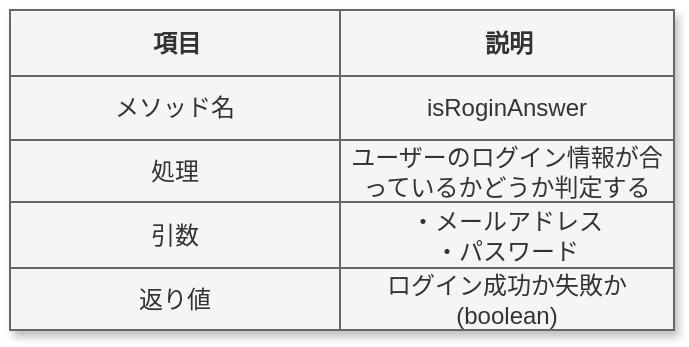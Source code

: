 <mxfile>
    <diagram id="EZ-XX845lmXV6Pq23vdc" name="ページ1">
        <mxGraphModel dx="378" dy="514" grid="0" gridSize="10" guides="1" tooltips="1" connect="1" arrows="1" fold="1" page="1" pageScale="1" pageWidth="827" pageHeight="1169" background="#ffffff" math="0" shadow="0">
            <root>
                <mxCell id="0"/>
                <mxCell id="1" parent="0"/>
                <mxCell id="2" value="Assets" style="childLayout=tableLayout;recursiveResize=0;strokeColor=#666666;fillColor=#f5f5f5;shadow=1;fontColor=#333333;" vertex="1" parent="1">
                    <mxGeometry x="65" y="193" width="332" height="160" as="geometry"/>
                </mxCell>
                <mxCell id="3" style="shape=tableRow;horizontal=0;startSize=0;swimlaneHead=0;swimlaneBody=0;top=0;left=0;bottom=0;right=0;dropTarget=0;collapsible=0;recursiveResize=0;expand=0;fontStyle=0;strokeColor=#666666;fillColor=#f5f5f5;fontColor=#333333;" vertex="1" parent="2">
                    <mxGeometry width="332" height="33" as="geometry"/>
                </mxCell>
                <mxCell id="4" value="項目" style="connectable=0;recursiveResize=0;strokeColor=#666666;fillColor=#f5f5f5;align=center;fontStyle=1;fontColor=#333333;html=1;" vertex="1" parent="3">
                    <mxGeometry width="165" height="33" as="geometry">
                        <mxRectangle width="165" height="33" as="alternateBounds"/>
                    </mxGeometry>
                </mxCell>
                <mxCell id="5" value="説明" style="connectable=0;recursiveResize=0;strokeColor=#666666;fillColor=#f5f5f5;align=center;fontStyle=1;fontColor=#333333;html=1;" vertex="1" parent="3">
                    <mxGeometry x="165" width="167" height="33" as="geometry">
                        <mxRectangle width="167" height="33" as="alternateBounds"/>
                    </mxGeometry>
                </mxCell>
                <mxCell id="7" value="" style="shape=tableRow;horizontal=0;startSize=0;swimlaneHead=0;swimlaneBody=0;top=0;left=0;bottom=0;right=0;dropTarget=0;collapsible=0;recursiveResize=0;expand=0;fontStyle=0;strokeColor=#666666;fillColor=#f5f5f5;fontColor=#333333;" vertex="1" parent="2">
                    <mxGeometry y="33" width="332" height="32" as="geometry"/>
                </mxCell>
                <mxCell id="8" value="メソッド名" style="connectable=0;recursiveResize=0;strokeColor=#666666;fillColor=#f5f5f5;align=center;whiteSpace=wrap;html=1;fontColor=#333333;" vertex="1" parent="7">
                    <mxGeometry width="165" height="32" as="geometry">
                        <mxRectangle width="165" height="32" as="alternateBounds"/>
                    </mxGeometry>
                </mxCell>
                <mxCell id="9" value="isRoginAnswer" style="connectable=0;recursiveResize=0;strokeColor=#666666;fillColor=#f5f5f5;align=center;whiteSpace=wrap;html=1;fontColor=#333333;" vertex="1" parent="7">
                    <mxGeometry x="165" width="167" height="32" as="geometry">
                        <mxRectangle width="167" height="32" as="alternateBounds"/>
                    </mxGeometry>
                </mxCell>
                <mxCell id="11" value="" style="shape=tableRow;horizontal=0;startSize=0;swimlaneHead=0;swimlaneBody=0;top=0;left=0;bottom=0;right=0;dropTarget=0;collapsible=0;recursiveResize=0;expand=0;fontStyle=1;strokeColor=#666666;fillColor=#f5f5f5;fontColor=#333333;" vertex="1" parent="2">
                    <mxGeometry y="65" width="332" height="31" as="geometry"/>
                </mxCell>
                <mxCell id="12" value="処理" style="connectable=0;recursiveResize=0;strokeColor=#666666;fillColor=#f5f5f5;whiteSpace=wrap;html=1;fontColor=#333333;" vertex="1" parent="11">
                    <mxGeometry width="165" height="31" as="geometry">
                        <mxRectangle width="165" height="31" as="alternateBounds"/>
                    </mxGeometry>
                </mxCell>
                <mxCell id="13" value="ユーザーのログイン情報が合っているかどうか判定する" style="connectable=0;recursiveResize=0;strokeColor=#666666;fillColor=#f5f5f5;whiteSpace=wrap;html=1;fontColor=#333333;" vertex="1" parent="11">
                    <mxGeometry x="165" width="167" height="31" as="geometry">
                        <mxRectangle width="167" height="31" as="alternateBounds"/>
                    </mxGeometry>
                </mxCell>
                <mxCell id="15" value="" style="shape=tableRow;horizontal=0;startSize=0;swimlaneHead=0;swimlaneBody=0;top=0;left=0;bottom=0;right=0;dropTarget=0;collapsible=0;recursiveResize=0;expand=0;fontStyle=0;strokeColor=#666666;fillColor=#f5f5f5;fontColor=#333333;" vertex="1" parent="2">
                    <mxGeometry y="96" width="332" height="33" as="geometry"/>
                </mxCell>
                <mxCell id="16" value="引数" style="connectable=0;recursiveResize=0;strokeColor=#666666;fillColor=#f5f5f5;fontStyle=0;align=center;whiteSpace=wrap;html=1;fontColor=#333333;" vertex="1" parent="15">
                    <mxGeometry width="165" height="33" as="geometry">
                        <mxRectangle width="165" height="33" as="alternateBounds"/>
                    </mxGeometry>
                </mxCell>
                <mxCell id="17" value="・メールアドレス&lt;br&gt;・パスワード" style="connectable=0;recursiveResize=0;strokeColor=#666666;fillColor=#f5f5f5;fontStyle=0;align=center;whiteSpace=wrap;html=1;fontColor=#333333;" vertex="1" parent="15">
                    <mxGeometry x="165" width="167" height="33" as="geometry">
                        <mxRectangle width="167" height="33" as="alternateBounds"/>
                    </mxGeometry>
                </mxCell>
                <mxCell id="19" value="" style="shape=tableRow;horizontal=0;startSize=0;swimlaneHead=0;swimlaneBody=0;top=0;left=0;bottom=0;right=0;dropTarget=0;collapsible=0;recursiveResize=0;expand=0;fontStyle=1;strokeColor=#666666;fillColor=#f5f5f5;fontColor=#333333;" vertex="1" parent="2">
                    <mxGeometry y="129" width="332" height="31" as="geometry"/>
                </mxCell>
                <mxCell id="20" value="返り値" style="connectable=0;recursiveResize=0;strokeColor=#666666;fillColor=#f5f5f5;whiteSpace=wrap;html=1;fontColor=#333333;" vertex="1" parent="19">
                    <mxGeometry width="165" height="31" as="geometry">
                        <mxRectangle width="165" height="31" as="alternateBounds"/>
                    </mxGeometry>
                </mxCell>
                <mxCell id="21" value="ログイン成功か失敗か(boolean)" style="connectable=0;recursiveResize=0;strokeColor=#666666;fillColor=#f5f5f5;whiteSpace=wrap;html=1;fontColor=#333333;" vertex="1" parent="19">
                    <mxGeometry x="165" width="167" height="31" as="geometry">
                        <mxRectangle width="167" height="31" as="alternateBounds"/>
                    </mxGeometry>
                </mxCell>
            </root>
        </mxGraphModel>
    </diagram>
</mxfile>